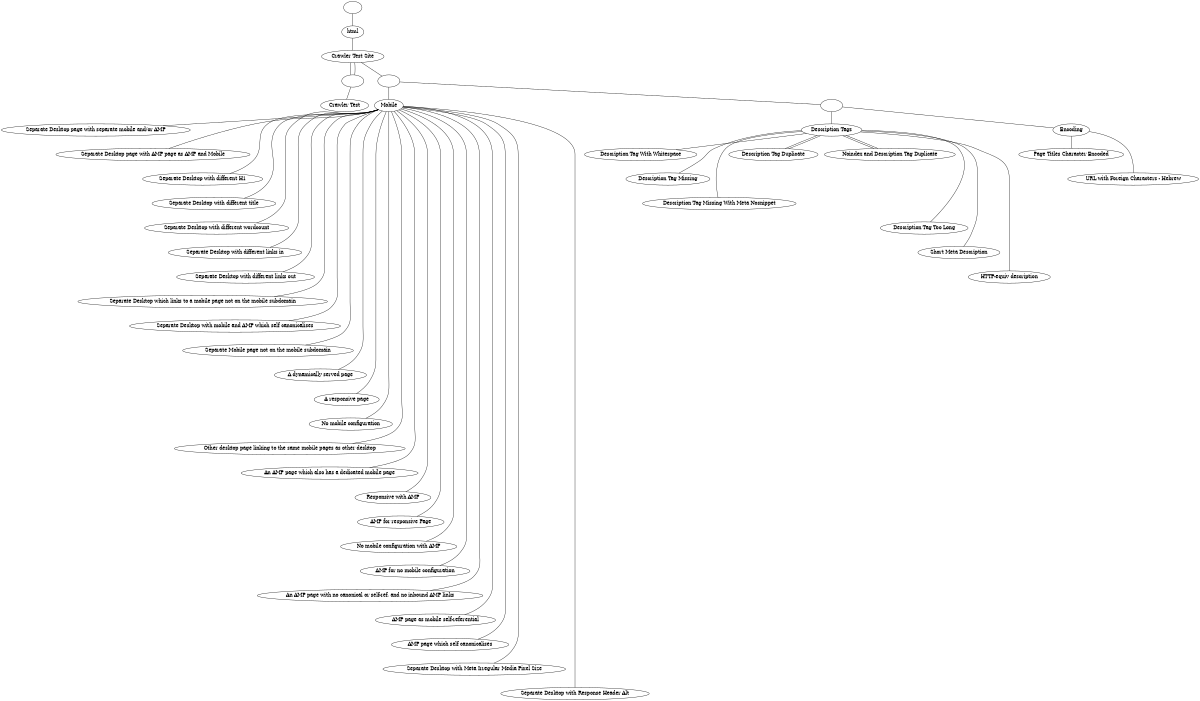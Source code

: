 graph G {
	graph [size=8];
	node [fontcolor=black];
	"" -- html	[minlen=1];
	html -- "Crawler Test Site";
	_892	[fontcolor=white];
	"Crawler Test Site" -- _892;
	_893	[fontcolor=white];
	"Crawler Test Site" -- _893;
	_892 -- "Crawler Test Site";
	_892 -- "Crawler Test"	[minlen=1];
	_893 -- Mobile;
	_894	[fontcolor=white];
	_893 -- _894;
	Mobile -- "Separate Desktop page with separate mobile and/or AMP"	[minlen=1];
	Mobile -- "Separate Desktop page with AMP page as AMP and Mobile"	[minlen=2];
	Mobile -- "Separate Desktop with different H1"	[minlen=3];
	Mobile -- "Separate Desktop with different title"	[minlen=4];
	Mobile -- "Separate Desktop with different wordcount"	[minlen=5];
	Mobile -- "Separate Desktop with different links in"	[minlen=6];
	Mobile -- "Separate Desktop with different links out"	[minlen=7];
	Mobile -- "Separate Desktop which links to a mobile page not on the mobile subdomain"	[minlen=8];
	Mobile -- "Separate Desktop with mobile and AMP which self canonicalises"	[minlen=9];
	Mobile -- "Separate Mobile page not on the mobile subdomain"	[minlen=10];
	Mobile -- "A dynamically served page"	[minlen=11];
	Mobile -- "A responsive page"	[minlen=12];
	Mobile -- "No mobile configuration"	[minlen=13];
	Mobile -- "Other desktop page linking to the same mobile pages as other desktop"	[minlen=14];
	Mobile -- "An AMP page which also has a dedicated mobile page"	[minlen=15];
	Mobile -- "Responsive with AMP"	[minlen=16];
	Mobile -- "AMP for responsive Page"	[minlen=17];
	Mobile -- "No mobile configuration with AMP"	[minlen=18];
	Mobile -- "AMP for no mobile configuration"	[minlen=19];
	Mobile -- "An AMP page with no canonical or self-ref, and no inbound AMP links"	[minlen=20];
	Mobile -- "AMP page as mobile self-referential"	[minlen=21];
	Mobile -- "AMP page which self canonicalises"	[minlen=22];
	Mobile -- "Separate Desktop with Meta Irregular Media Pixel Size"	[minlen=23];
	Mobile -- "Separate Desktop with Response Header Alt"	[minlen=24];
	_894 -- "Description Tags";
	_894 -- Encoding;
	"Description Tags" -- "Description Tag With Whitespace"	[minlen=1];
	"Description Tags" -- "Description Tag Missing"	[minlen=2];
	"Description Tags" -- "Description Tag Missing With Meta Nosnippet"	[minlen=3];
	"Description Tags" -- "Description Tag Duplicate";
	"Description Tags" -- "Description Tag Duplicate";
	"Description Tags" -- "Noindex and Description Tag Duplicate";
	"Description Tags" -- "Noindex and Description Tag Duplicate";
	"Description Tags" -- "Description Tag Too Long"	[minlen=4];
	"Description Tags" -- "Short Meta Description"	[minlen=5];
	"Description Tags" -- "HTTP-equiv description"	[minlen=6];
	Encoding -- "Page Titles Character Encoded"	[minlen=1];
	Encoding -- "URL with Foreign Characters - Hebrew"	[minlen=2];
}
